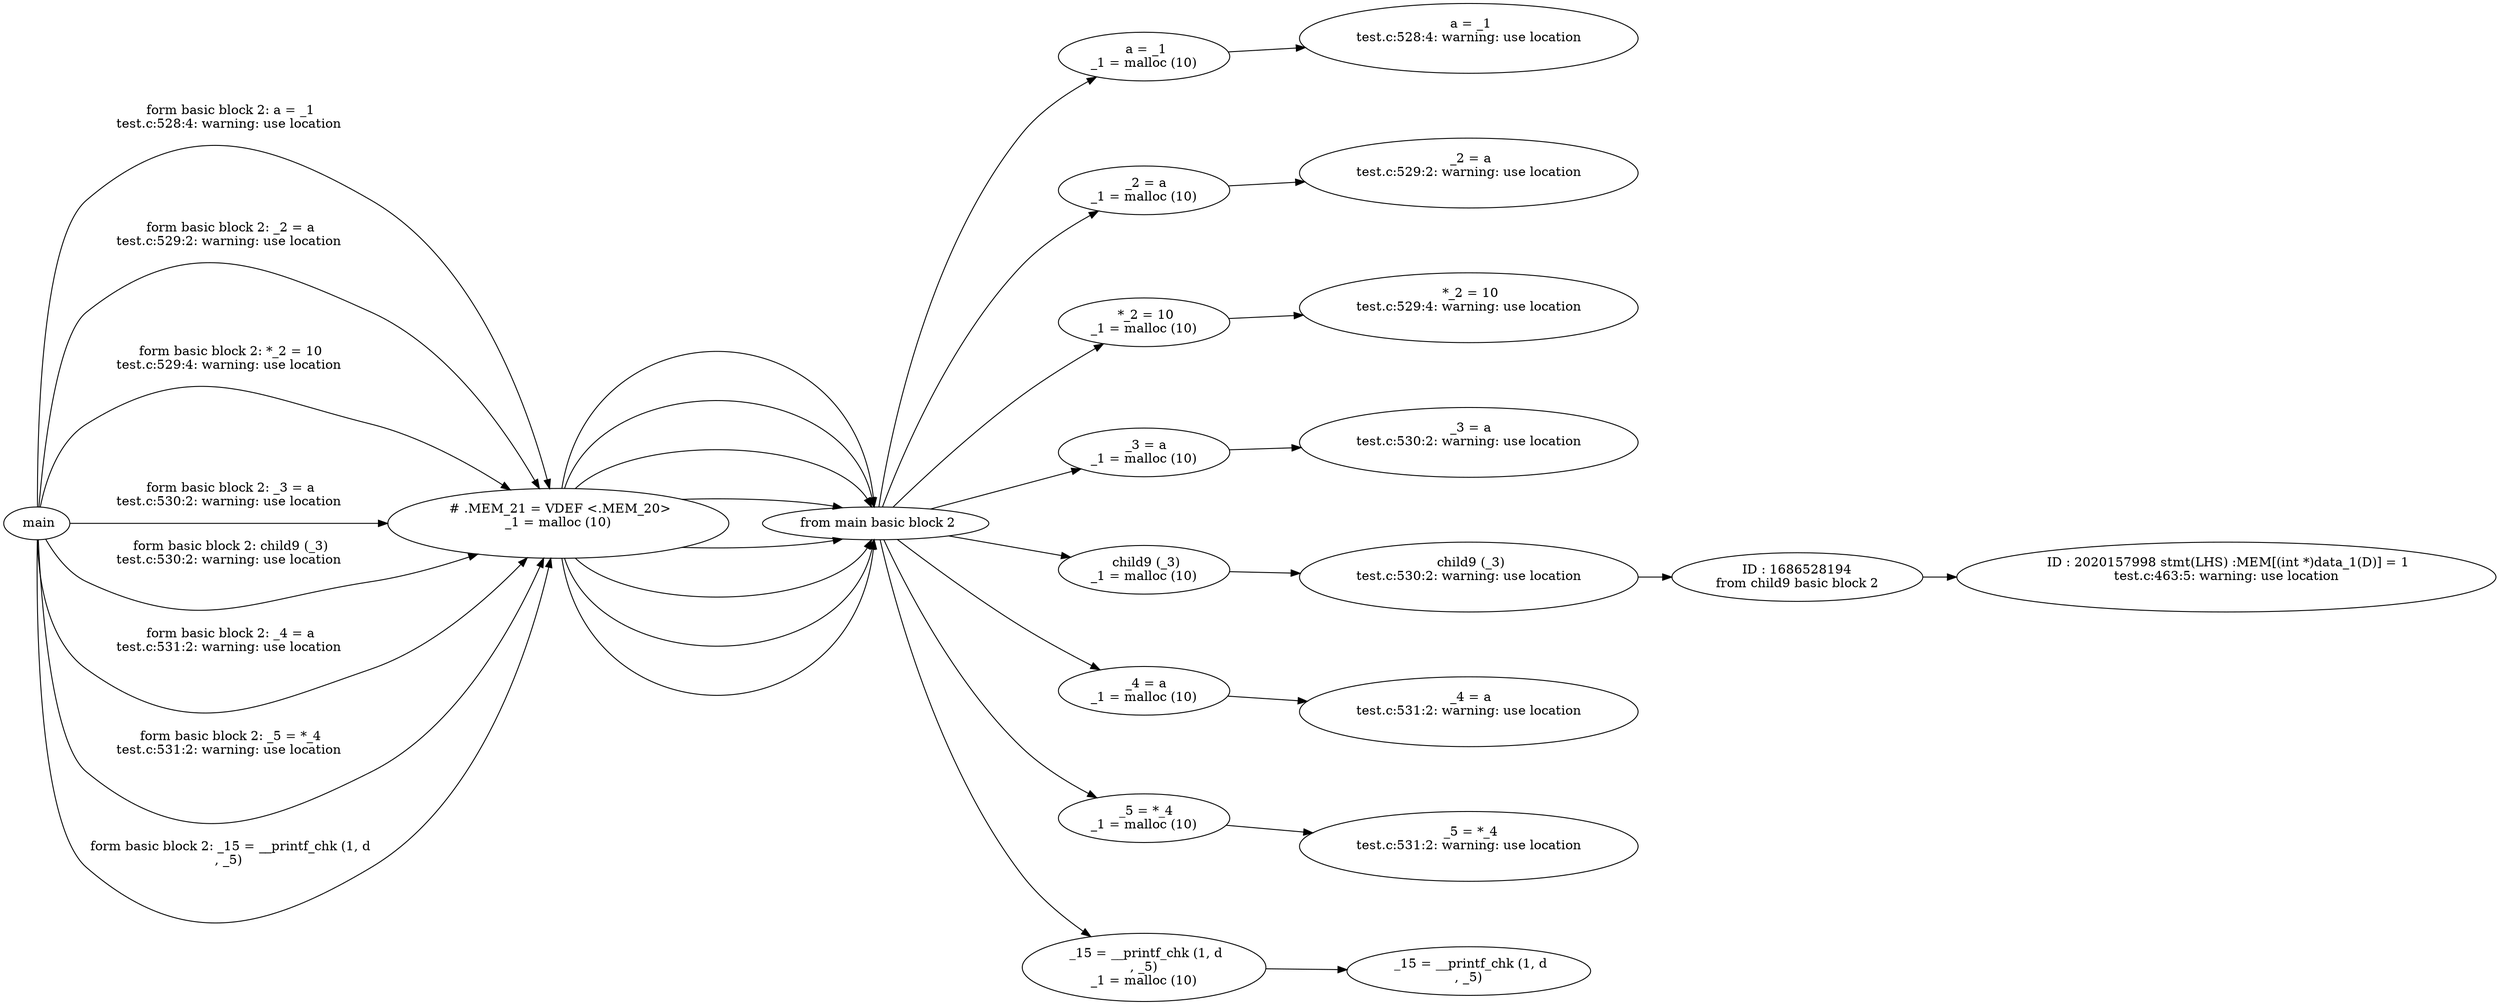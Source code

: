 digraph {rankdir = LR; rank=same; nodesep=1.0; 


" main
"->


" # .MEM_21 = VDEF <.MEM_20>
_1 = malloc (10)

"

[label=" form basic block 2: a = _1
test.c:528:4: warning: use location

" ]

" # .MEM_21 = VDEF <.MEM_20>
_1 = malloc (10)

"->

" from main basic block 2"


->" a = _1
_1 = malloc (10)
"

->" a = _1
test.c:528:4: warning: use location

"

" main
"->


" # .MEM_21 = VDEF <.MEM_20>
_1 = malloc (10)

"

[label=" form basic block 2: _2 = a
test.c:529:2: warning: use location

" ]

" # .MEM_21 = VDEF <.MEM_20>
_1 = malloc (10)

"->

" from main basic block 2"


->" _2 = a
_1 = malloc (10)
"

->" _2 = a
test.c:529:2: warning: use location

"

" main
"->


" # .MEM_21 = VDEF <.MEM_20>
_1 = malloc (10)

"

[label=" form basic block 2: *_2 = 10
test.c:529:4: warning: use location

" ]

" # .MEM_21 = VDEF <.MEM_20>
_1 = malloc (10)

"->

" from main basic block 2"


->" *_2 = 10
_1 = malloc (10)
"

->" *_2 = 10
test.c:529:4: warning: use location

"

" main
"->


" # .MEM_21 = VDEF <.MEM_20>
_1 = malloc (10)

"

[label=" form basic block 2: _3 = a
test.c:530:2: warning: use location

" ]

" # .MEM_21 = VDEF <.MEM_20>
_1 = malloc (10)

"->

" from main basic block 2"


->" _3 = a
_1 = malloc (10)
"

->" _3 = a
test.c:530:2: warning: use location

"

" main
"->


" # .MEM_21 = VDEF <.MEM_20>
_1 = malloc (10)

"

[label=" form basic block 2: child9 (_3)
test.c:530:2: warning: use location

" ]

" # .MEM_21 = VDEF <.MEM_20>
_1 = malloc (10)

"->

" from main basic block 2"


->" child9 (_3)
_1 = malloc (10)
"

->" child9 (_3)
test.c:530:2: warning: use location

"


->"ID : 1686528194
from child9 basic block 2"->


" ID : 2020157998 stmt(LHS) :MEM[(int *)data_1(D)] = 1
test.c:463:5: warning: use location

"


" main
"->


" # .MEM_21 = VDEF <.MEM_20>
_1 = malloc (10)

"

[label=" form basic block 2: _4 = a
test.c:531:2: warning: use location

" ]

" # .MEM_21 = VDEF <.MEM_20>
_1 = malloc (10)

"->

" from main basic block 2"


->" _4 = a
_1 = malloc (10)
"

->" _4 = a
test.c:531:2: warning: use location

"

" main
"->


" # .MEM_21 = VDEF <.MEM_20>
_1 = malloc (10)

"

[label=" form basic block 2: _5 = *_4
test.c:531:2: warning: use location

" ]

" # .MEM_21 = VDEF <.MEM_20>
_1 = malloc (10)

"->

" from main basic block 2"


->" _5 = *_4
_1 = malloc (10)
"

->" _5 = *_4
test.c:531:2: warning: use location

"

" main
"->


" # .MEM_21 = VDEF <.MEM_20>
_1 = malloc (10)

"

[label=" form basic block 2: _15 = __printf_chk (1, d
, _5)
" ]

" # .MEM_21 = VDEF <.MEM_20>
_1 = malloc (10)

"->

" from main basic block 2"


->" _15 = __printf_chk (1, d
, _5)
_1 = malloc (10)
"

->" _15 = __printf_chk (1, d
, _5)
" }
